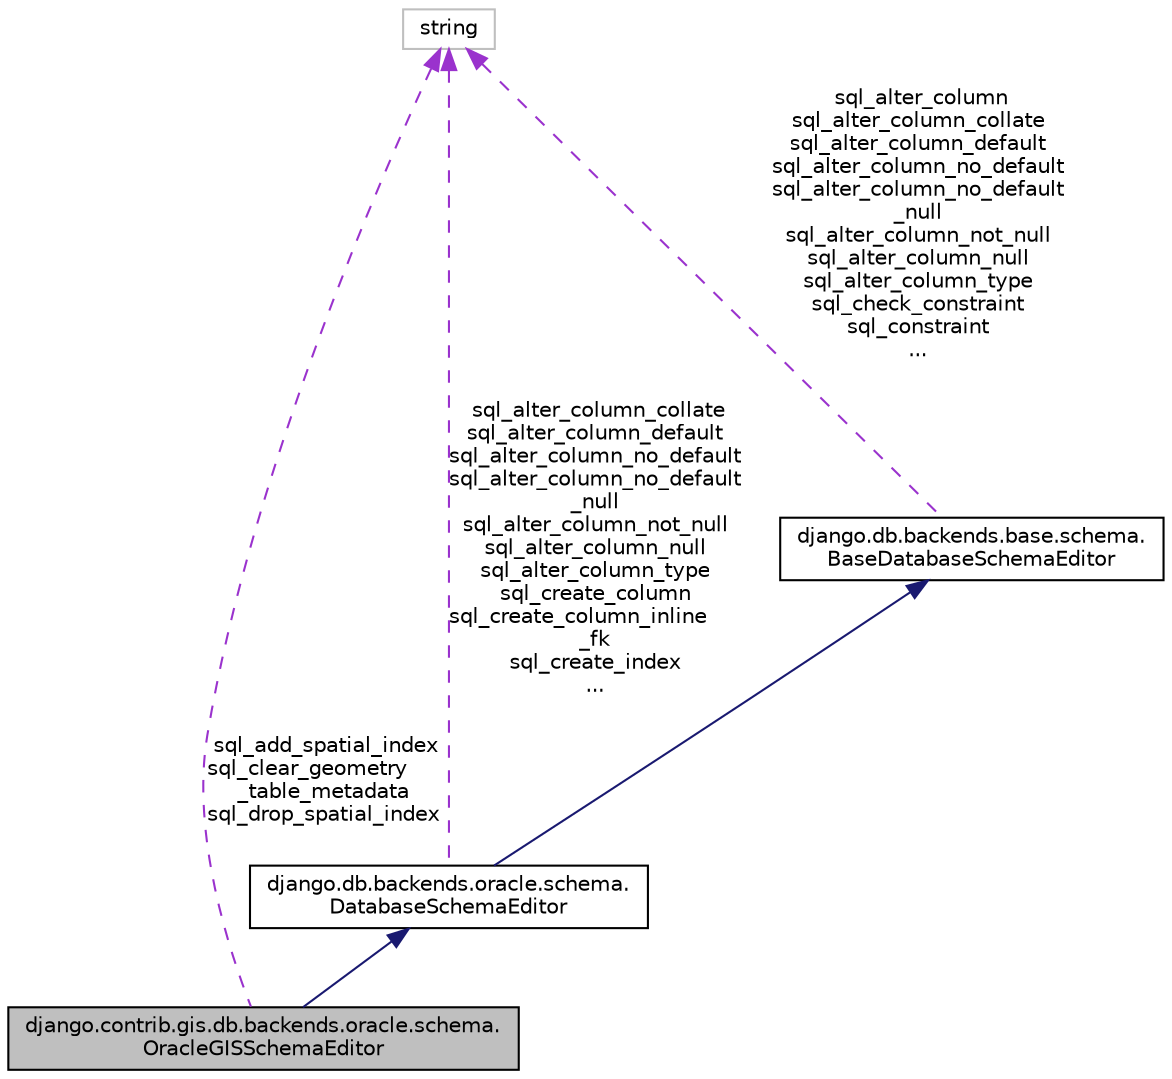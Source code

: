 digraph "django.contrib.gis.db.backends.oracle.schema.OracleGISSchemaEditor"
{
 // LATEX_PDF_SIZE
  edge [fontname="Helvetica",fontsize="10",labelfontname="Helvetica",labelfontsize="10"];
  node [fontname="Helvetica",fontsize="10",shape=record];
  Node1 [label="django.contrib.gis.db.backends.oracle.schema.\lOracleGISSchemaEditor",height=0.2,width=0.4,color="black", fillcolor="grey75", style="filled", fontcolor="black",tooltip=" "];
  Node2 -> Node1 [dir="back",color="midnightblue",fontsize="10",style="solid",fontname="Helvetica"];
  Node2 [label="django.db.backends.oracle.schema.\lDatabaseSchemaEditor",height=0.2,width=0.4,color="black", fillcolor="white", style="filled",URL="$classdjango_1_1db_1_1backends_1_1oracle_1_1schema_1_1_database_schema_editor.html",tooltip=" "];
  Node3 -> Node2 [dir="back",color="midnightblue",fontsize="10",style="solid",fontname="Helvetica"];
  Node3 [label="django.db.backends.base.schema.\lBaseDatabaseSchemaEditor",height=0.2,width=0.4,color="black", fillcolor="white", style="filled",URL="$classdjango_1_1db_1_1backends_1_1base_1_1schema_1_1_base_database_schema_editor.html",tooltip=" "];
  Node4 -> Node3 [dir="back",color="darkorchid3",fontsize="10",style="dashed",label=" sql_alter_column\nsql_alter_column_collate\nsql_alter_column_default\nsql_alter_column_no_default\nsql_alter_column_no_default\l_null\nsql_alter_column_not_null\nsql_alter_column_null\nsql_alter_column_type\nsql_check_constraint\nsql_constraint\n..." ,fontname="Helvetica"];
  Node4 [label="string",height=0.2,width=0.4,color="grey75", fillcolor="white", style="filled",tooltip=" "];
  Node4 -> Node2 [dir="back",color="darkorchid3",fontsize="10",style="dashed",label=" sql_alter_column_collate\nsql_alter_column_default\nsql_alter_column_no_default\nsql_alter_column_no_default\l_null\nsql_alter_column_not_null\nsql_alter_column_null\nsql_alter_column_type\nsql_create_column\nsql_create_column_inline\l_fk\nsql_create_index\n..." ,fontname="Helvetica"];
  Node4 -> Node1 [dir="back",color="darkorchid3",fontsize="10",style="dashed",label=" sql_add_spatial_index\nsql_clear_geometry\l_table_metadata\nsql_drop_spatial_index" ,fontname="Helvetica"];
}

